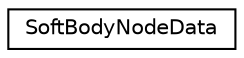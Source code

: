 digraph "Graphical Class Hierarchy"
{
  edge [fontname="Helvetica",fontsize="10",labelfontname="Helvetica",labelfontsize="10"];
  node [fontname="Helvetica",fontsize="10",shape=record];
  rankdir="LR";
  Node1 [label="SoftBodyNodeData",height=0.2,width=0.4,color="black", fillcolor="white", style="filled",URL="$struct_soft_body_node_data.html"];
}
